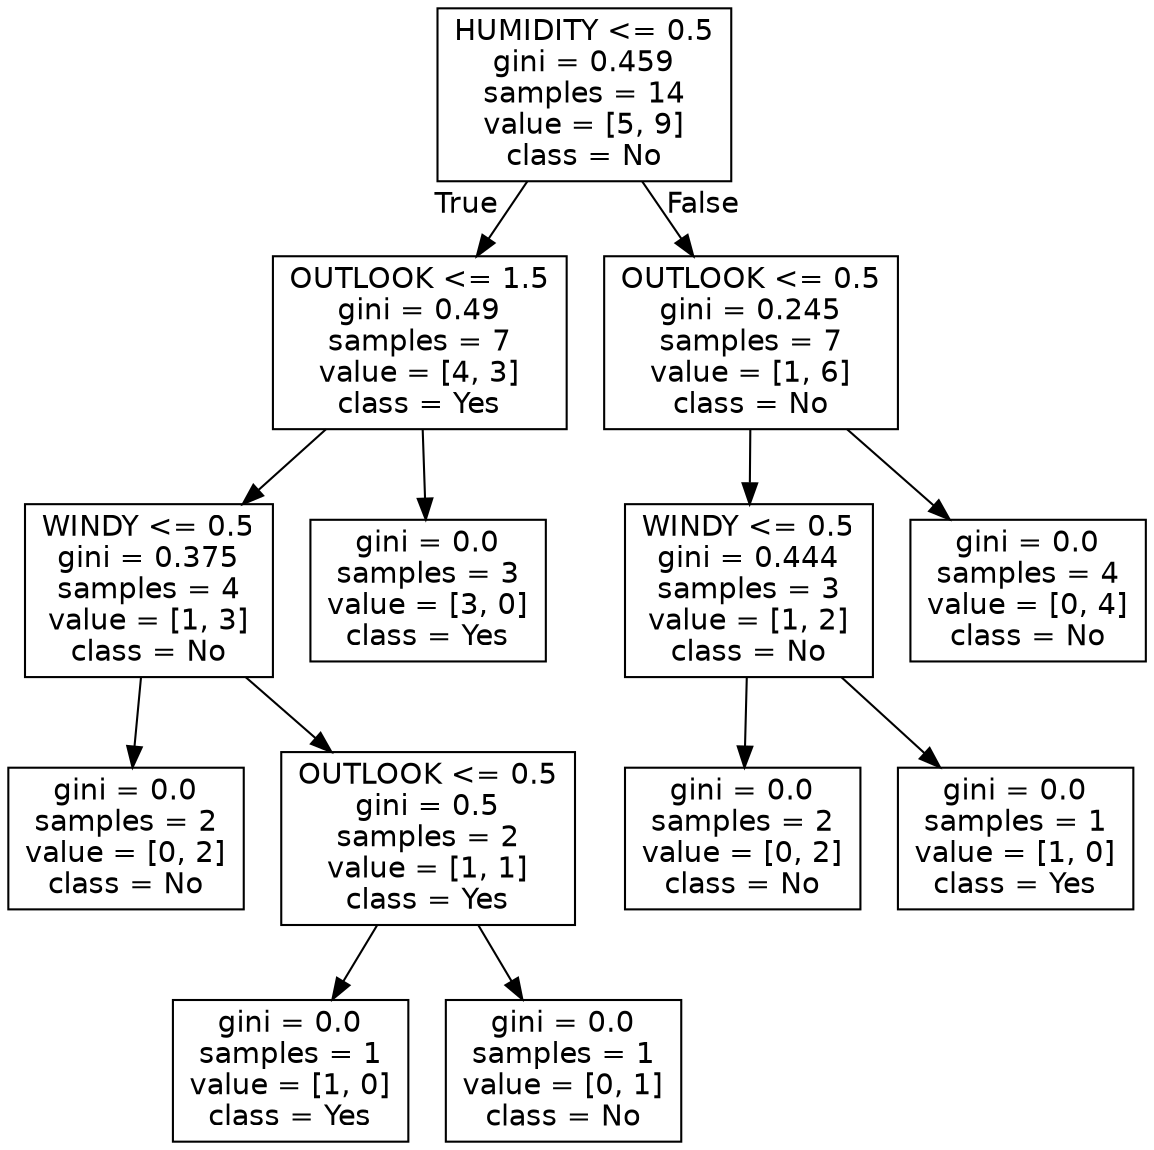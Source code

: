 digraph Tree {
node [shape=box, fontname="helvetica"] ;
edge [fontname="helvetica"] ;
0 [label="HUMIDITY <= 0.5\ngini = 0.459\nsamples = 14\nvalue = [5, 9]\nclass = No"] ;
1 [label="OUTLOOK <= 1.5\ngini = 0.49\nsamples = 7\nvalue = [4, 3]\nclass = Yes"] ;
0 -> 1 [labeldistance=2.5, labelangle=45, headlabel="True"] ;
2 [label="WINDY <= 0.5\ngini = 0.375\nsamples = 4\nvalue = [1, 3]\nclass = No"] ;
1 -> 2 ;
3 [label="gini = 0.0\nsamples = 2\nvalue = [0, 2]\nclass = No"] ;
2 -> 3 ;
4 [label="OUTLOOK <= 0.5\ngini = 0.5\nsamples = 2\nvalue = [1, 1]\nclass = Yes"] ;
2 -> 4 ;
5 [label="gini = 0.0\nsamples = 1\nvalue = [1, 0]\nclass = Yes"] ;
4 -> 5 ;
6 [label="gini = 0.0\nsamples = 1\nvalue = [0, 1]\nclass = No"] ;
4 -> 6 ;
7 [label="gini = 0.0\nsamples = 3\nvalue = [3, 0]\nclass = Yes"] ;
1 -> 7 ;
8 [label="OUTLOOK <= 0.5\ngini = 0.245\nsamples = 7\nvalue = [1, 6]\nclass = No"] ;
0 -> 8 [labeldistance=2.5, labelangle=-45, headlabel="False"] ;
9 [label="WINDY <= 0.5\ngini = 0.444\nsamples = 3\nvalue = [1, 2]\nclass = No"] ;
8 -> 9 ;
10 [label="gini = 0.0\nsamples = 2\nvalue = [0, 2]\nclass = No"] ;
9 -> 10 ;
11 [label="gini = 0.0\nsamples = 1\nvalue = [1, 0]\nclass = Yes"] ;
9 -> 11 ;
12 [label="gini = 0.0\nsamples = 4\nvalue = [0, 4]\nclass = No"] ;
8 -> 12 ;
}